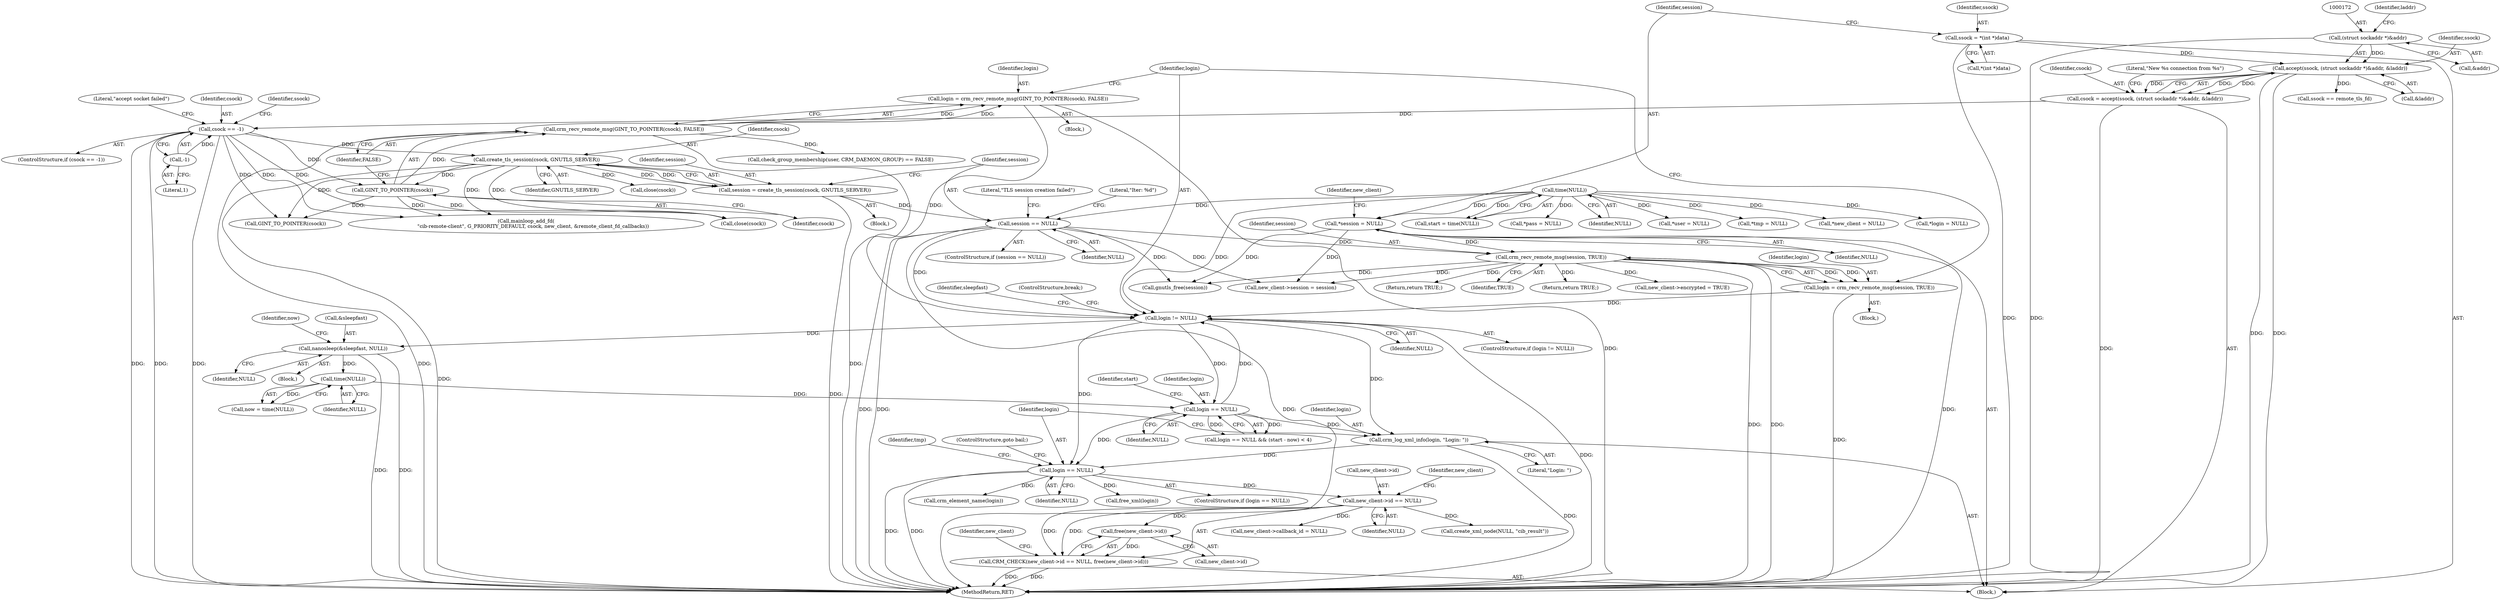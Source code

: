 digraph "1_pacemaker_564f7cc2a51dcd2f28ab12a13394f31be5aa3c93_2@pointer" {
"1000355" [label="(Call,free(new_client->id))"];
"1000350" [label="(Call,new_client->id == NULL)"];
"1000271" [label="(Call,login == NULL)"];
"1000267" [label="(Call,crm_log_xml_info(login, \"Login: \"))"];
"1000259" [label="(Call,login == NULL)"];
"1000245" [label="(Call,login != NULL)"];
"1000238" [label="(Call,login = crm_recv_remote_msg(GINT_TO_POINTER(csock), FALSE))"];
"1000240" [label="(Call,crm_recv_remote_msg(GINT_TO_POINTER(csock), FALSE))"];
"1000241" [label="(Call,GINT_TO_POINTER(csock))"];
"1000190" [label="(Call,csock == -1)"];
"1000167" [label="(Call,csock = accept(ssock, (struct sockaddr *)&addr, &laddr))"];
"1000169" [label="(Call,accept(ssock, (struct sockaddr *)&addr, &laddr))"];
"1000129" [label="(Call,ssock = *(int *)data)"];
"1000171" [label="(Call,(struct sockaddr *)&addr)"];
"1000192" [label="(Call,-1)"];
"1000206" [label="(Call,create_tls_session(csock, GNUTLS_SERVER))"];
"1000231" [label="(Call,login = crm_recv_remote_msg(session, TRUE))"];
"1000233" [label="(Call,crm_recv_remote_msg(session, TRUE))"];
"1000210" [label="(Call,session == NULL)"];
"1000204" [label="(Call,session = create_tls_session(csock, GNUTLS_SERVER))"];
"1000125" [label="(Call,time(NULL))"];
"1000136" [label="(Call,*session = NULL)"];
"1000256" [label="(Call,time(NULL))"];
"1000250" [label="(Call,nanosleep(&sleepfast, NULL))"];
"1000349" [label="(Call,CRM_CHECK(new_client->id == NULL, free(new_client->id)))"];
"1000204" [label="(Call,session = create_tls_session(csock, GNUTLS_SERVER))"];
"1000178" [label="(Literal,\"New %s connection from %s\")"];
"1000270" [label="(ControlStructure,if (login == NULL))"];
"1000234" [label="(Identifier,session)"];
"1000130" [label="(Identifier,ssock)"];
"1000268" [label="(Identifier,login)"];
"1000180" [label="(Call,ssock == remote_tls_fd)"];
"1000251" [label="(Call,&sleepfast)"];
"1000196" [label="(Literal,\"accept socket failed\")"];
"1000314" [label="(Call,check_group_membership(user, CRM_DAEMON_GROUP) == FALSE)"];
"1000351" [label="(Call,new_client->id)"];
"1000271" [label="(Call,login == NULL)"];
"1000242" [label="(Identifier,csock)"];
"1000175" [label="(Call,&laddr)"];
"1000131" [label="(Call,*(int *)data)"];
"1000176" [label="(Identifier,laddr)"];
"1000215" [label="(Literal,\"TLS session creation failed\")"];
"1000137" [label="(Identifier,session)"];
"1000260" [label="(Identifier,login)"];
"1000457" [label="(Call,gnutls_free(session))"];
"1000212" [label="(Identifier,NULL)"];
"1000253" [label="(Identifier,NULL)"];
"1000355" [label="(Call,free(new_client->id))"];
"1000256" [label="(Call,time(NULL))"];
"1000275" [label="(ControlStructure,goto bail;)"];
"1000152" [label="(Call,*pass = NULL)"];
"1000246" [label="(Identifier,login)"];
"1000361" [label="(Identifier,new_client)"];
"1000243" [label="(Identifier,FALSE)"];
"1000240" [label="(Call,crm_recv_remote_msg(GINT_TO_POINTER(csock), FALSE))"];
"1000463" [label="(Return,return TRUE;)"];
"1000207" [label="(Identifier,csock)"];
"1000247" [label="(Identifier,NULL)"];
"1000193" [label="(Literal,1)"];
"1000126" [label="(Identifier,NULL)"];
"1000216" [label="(Call,close(csock))"];
"1000148" [label="(Call,*user = NULL)"];
"1000442" [label="(Return,return TRUE;)"];
"1000239" [label="(Identifier,login)"];
"1000168" [label="(Identifier,csock)"];
"1000429" [label="(Call,mainloop_add_fd(\n         \"cib-remote-client\", G_PRIORITY_DEFAULT, csock, new_client, &remote_client_fd_callbacks))"];
"1000357" [label="(Identifier,new_client)"];
"1000356" [label="(Call,new_client->id)"];
"1000156" [label="(Call,*tmp = NULL)"];
"1000269" [label="(Literal,\"Login: \")"];
"1000273" [label="(Identifier,NULL)"];
"1000370" [label="(Call,new_client->callback_id = NULL)"];
"1000267" [label="(Call,crm_log_xml_info(login, \"Login: \"))"];
"1000108" [label="(Block,)"];
"1000250" [label="(Call,nanosleep(&sleepfast, NULL))"];
"1000203" [label="(Block,)"];
"1000350" [label="(Call,new_client->id == NULL)"];
"1000125" [label="(Call,time(NULL))"];
"1000396" [label="(Call,GINT_TO_POINTER(csock))"];
"1000191" [label="(Identifier,csock)"];
"1000192" [label="(Call,-1)"];
"1000278" [label="(Call,crm_element_name(login))"];
"1000206" [label="(Call,create_tls_session(csock, GNUTLS_SERVER))"];
"1000277" [label="(Identifier,tmp)"];
"1000230" [label="(Block,)"];
"1000233" [label="(Call,crm_recv_remote_msg(session, TRUE))"];
"1000232" [label="(Identifier,login)"];
"1000380" [label="(Call,new_client->encrypted = TRUE)"];
"1000221" [label="(Block,)"];
"1000140" [label="(Call,*new_client = NULL)"];
"1000245" [label="(Call,login != NULL)"];
"1000171" [label="(Call,(struct sockaddr *)&addr)"];
"1000235" [label="(Identifier,TRUE)"];
"1000129" [label="(Call,ssock = *(int *)data)"];
"1000238" [label="(Call,login = crm_recv_remote_msg(GINT_TO_POINTER(csock), FALSE))"];
"1000209" [label="(ControlStructure,if (session == NULL))"];
"1000465" [label="(MethodReturn,RET)"];
"1000261" [label="(Identifier,NULL)"];
"1000136" [label="(Call,*session = NULL)"];
"1000249" [label="(ControlStructure,break;)"];
"1000144" [label="(Call,*login = NULL)"];
"1000264" [label="(Identifier,start)"];
"1000244" [label="(ControlStructure,if (login != NULL))"];
"1000272" [label="(Identifier,login)"];
"1000170" [label="(Identifier,ssock)"];
"1000190" [label="(Call,csock == -1)"];
"1000258" [label="(Call,login == NULL && (start - now) < 4)"];
"1000138" [label="(Identifier,NULL)"];
"1000241" [label="(Call,GINT_TO_POINTER(csock))"];
"1000223" [label="(Literal,\"Iter: %d\")"];
"1000208" [label="(Identifier,GNUTLS_SERVER)"];
"1000349" [label="(Call,CRM_CHECK(new_client->id == NULL, free(new_client->id)))"];
"1000354" [label="(Identifier,NULL)"];
"1000211" [label="(Identifier,session)"];
"1000255" [label="(Identifier,now)"];
"1000231" [label="(Call,login = crm_recv_remote_msg(session, TRUE))"];
"1000201" [label="(Identifier,ssock)"];
"1000402" [label="(Call,create_xml_node(NULL, \"cib_result\"))"];
"1000459" [label="(Call,close(csock))"];
"1000169" [label="(Call,accept(ssock, (struct sockaddr *)&addr, &laddr))"];
"1000259" [label="(Call,login == NULL)"];
"1000205" [label="(Identifier,session)"];
"1000210" [label="(Call,session == NULL)"];
"1000237" [label="(Block,)"];
"1000252" [label="(Identifier,sleepfast)"];
"1000123" [label="(Call,start = time(NULL))"];
"1000141" [label="(Identifier,new_client)"];
"1000254" [label="(Call,now = time(NULL))"];
"1000461" [label="(Call,free_xml(login))"];
"1000257" [label="(Identifier,NULL)"];
"1000385" [label="(Call,new_client->session = session)"];
"1000189" [label="(ControlStructure,if (csock == -1))"];
"1000173" [label="(Call,&addr)"];
"1000167" [label="(Call,csock = accept(ssock, (struct sockaddr *)&addr, &laddr))"];
"1000355" -> "1000349"  [label="AST: "];
"1000355" -> "1000356"  [label="CFG: "];
"1000356" -> "1000355"  [label="AST: "];
"1000349" -> "1000355"  [label="CFG: "];
"1000355" -> "1000349"  [label="DDG: "];
"1000350" -> "1000355"  [label="DDG: "];
"1000350" -> "1000349"  [label="AST: "];
"1000350" -> "1000354"  [label="CFG: "];
"1000351" -> "1000350"  [label="AST: "];
"1000354" -> "1000350"  [label="AST: "];
"1000357" -> "1000350"  [label="CFG: "];
"1000350" -> "1000349"  [label="DDG: "];
"1000350" -> "1000349"  [label="DDG: "];
"1000271" -> "1000350"  [label="DDG: "];
"1000350" -> "1000370"  [label="DDG: "];
"1000350" -> "1000402"  [label="DDG: "];
"1000271" -> "1000270"  [label="AST: "];
"1000271" -> "1000273"  [label="CFG: "];
"1000272" -> "1000271"  [label="AST: "];
"1000273" -> "1000271"  [label="AST: "];
"1000275" -> "1000271"  [label="CFG: "];
"1000277" -> "1000271"  [label="CFG: "];
"1000271" -> "1000465"  [label="DDG: "];
"1000271" -> "1000465"  [label="DDG: "];
"1000267" -> "1000271"  [label="DDG: "];
"1000259" -> "1000271"  [label="DDG: "];
"1000245" -> "1000271"  [label="DDG: "];
"1000271" -> "1000278"  [label="DDG: "];
"1000271" -> "1000461"  [label="DDG: "];
"1000267" -> "1000108"  [label="AST: "];
"1000267" -> "1000269"  [label="CFG: "];
"1000268" -> "1000267"  [label="AST: "];
"1000269" -> "1000267"  [label="AST: "];
"1000272" -> "1000267"  [label="CFG: "];
"1000267" -> "1000465"  [label="DDG: "];
"1000259" -> "1000267"  [label="DDG: "];
"1000245" -> "1000267"  [label="DDG: "];
"1000259" -> "1000258"  [label="AST: "];
"1000259" -> "1000261"  [label="CFG: "];
"1000260" -> "1000259"  [label="AST: "];
"1000261" -> "1000259"  [label="AST: "];
"1000264" -> "1000259"  [label="CFG: "];
"1000258" -> "1000259"  [label="CFG: "];
"1000259" -> "1000245"  [label="DDG: "];
"1000259" -> "1000258"  [label="DDG: "];
"1000259" -> "1000258"  [label="DDG: "];
"1000245" -> "1000259"  [label="DDG: "];
"1000256" -> "1000259"  [label="DDG: "];
"1000245" -> "1000244"  [label="AST: "];
"1000245" -> "1000247"  [label="CFG: "];
"1000246" -> "1000245"  [label="AST: "];
"1000247" -> "1000245"  [label="AST: "];
"1000249" -> "1000245"  [label="CFG: "];
"1000252" -> "1000245"  [label="CFG: "];
"1000245" -> "1000465"  [label="DDG: "];
"1000238" -> "1000245"  [label="DDG: "];
"1000231" -> "1000245"  [label="DDG: "];
"1000210" -> "1000245"  [label="DDG: "];
"1000125" -> "1000245"  [label="DDG: "];
"1000245" -> "1000250"  [label="DDG: "];
"1000238" -> "1000237"  [label="AST: "];
"1000238" -> "1000240"  [label="CFG: "];
"1000239" -> "1000238"  [label="AST: "];
"1000240" -> "1000238"  [label="AST: "];
"1000246" -> "1000238"  [label="CFG: "];
"1000238" -> "1000465"  [label="DDG: "];
"1000240" -> "1000238"  [label="DDG: "];
"1000240" -> "1000238"  [label="DDG: "];
"1000240" -> "1000243"  [label="CFG: "];
"1000241" -> "1000240"  [label="AST: "];
"1000243" -> "1000240"  [label="AST: "];
"1000240" -> "1000465"  [label="DDG: "];
"1000240" -> "1000465"  [label="DDG: "];
"1000241" -> "1000240"  [label="DDG: "];
"1000240" -> "1000314"  [label="DDG: "];
"1000241" -> "1000242"  [label="CFG: "];
"1000242" -> "1000241"  [label="AST: "];
"1000243" -> "1000241"  [label="CFG: "];
"1000190" -> "1000241"  [label="DDG: "];
"1000206" -> "1000241"  [label="DDG: "];
"1000241" -> "1000396"  [label="DDG: "];
"1000241" -> "1000429"  [label="DDG: "];
"1000241" -> "1000459"  [label="DDG: "];
"1000190" -> "1000189"  [label="AST: "];
"1000190" -> "1000192"  [label="CFG: "];
"1000191" -> "1000190"  [label="AST: "];
"1000192" -> "1000190"  [label="AST: "];
"1000196" -> "1000190"  [label="CFG: "];
"1000201" -> "1000190"  [label="CFG: "];
"1000190" -> "1000465"  [label="DDG: "];
"1000190" -> "1000465"  [label="DDG: "];
"1000190" -> "1000465"  [label="DDG: "];
"1000167" -> "1000190"  [label="DDG: "];
"1000192" -> "1000190"  [label="DDG: "];
"1000190" -> "1000206"  [label="DDG: "];
"1000190" -> "1000396"  [label="DDG: "];
"1000190" -> "1000429"  [label="DDG: "];
"1000190" -> "1000459"  [label="DDG: "];
"1000167" -> "1000108"  [label="AST: "];
"1000167" -> "1000169"  [label="CFG: "];
"1000168" -> "1000167"  [label="AST: "];
"1000169" -> "1000167"  [label="AST: "];
"1000178" -> "1000167"  [label="CFG: "];
"1000167" -> "1000465"  [label="DDG: "];
"1000169" -> "1000167"  [label="DDG: "];
"1000169" -> "1000167"  [label="DDG: "];
"1000169" -> "1000167"  [label="DDG: "];
"1000169" -> "1000175"  [label="CFG: "];
"1000170" -> "1000169"  [label="AST: "];
"1000171" -> "1000169"  [label="AST: "];
"1000175" -> "1000169"  [label="AST: "];
"1000169" -> "1000465"  [label="DDG: "];
"1000169" -> "1000465"  [label="DDG: "];
"1000129" -> "1000169"  [label="DDG: "];
"1000171" -> "1000169"  [label="DDG: "];
"1000169" -> "1000180"  [label="DDG: "];
"1000129" -> "1000108"  [label="AST: "];
"1000129" -> "1000131"  [label="CFG: "];
"1000130" -> "1000129"  [label="AST: "];
"1000131" -> "1000129"  [label="AST: "];
"1000137" -> "1000129"  [label="CFG: "];
"1000129" -> "1000465"  [label="DDG: "];
"1000171" -> "1000173"  [label="CFG: "];
"1000172" -> "1000171"  [label="AST: "];
"1000173" -> "1000171"  [label="AST: "];
"1000176" -> "1000171"  [label="CFG: "];
"1000171" -> "1000465"  [label="DDG: "];
"1000192" -> "1000193"  [label="CFG: "];
"1000193" -> "1000192"  [label="AST: "];
"1000206" -> "1000204"  [label="AST: "];
"1000206" -> "1000208"  [label="CFG: "];
"1000207" -> "1000206"  [label="AST: "];
"1000208" -> "1000206"  [label="AST: "];
"1000204" -> "1000206"  [label="CFG: "];
"1000206" -> "1000465"  [label="DDG: "];
"1000206" -> "1000204"  [label="DDG: "];
"1000206" -> "1000204"  [label="DDG: "];
"1000206" -> "1000216"  [label="DDG: "];
"1000206" -> "1000396"  [label="DDG: "];
"1000206" -> "1000429"  [label="DDG: "];
"1000206" -> "1000459"  [label="DDG: "];
"1000231" -> "1000230"  [label="AST: "];
"1000231" -> "1000233"  [label="CFG: "];
"1000232" -> "1000231"  [label="AST: "];
"1000233" -> "1000231"  [label="AST: "];
"1000246" -> "1000231"  [label="CFG: "];
"1000231" -> "1000465"  [label="DDG: "];
"1000233" -> "1000231"  [label="DDG: "];
"1000233" -> "1000231"  [label="DDG: "];
"1000233" -> "1000235"  [label="CFG: "];
"1000234" -> "1000233"  [label="AST: "];
"1000235" -> "1000233"  [label="AST: "];
"1000233" -> "1000465"  [label="DDG: "];
"1000233" -> "1000465"  [label="DDG: "];
"1000210" -> "1000233"  [label="DDG: "];
"1000136" -> "1000233"  [label="DDG: "];
"1000233" -> "1000380"  [label="DDG: "];
"1000233" -> "1000385"  [label="DDG: "];
"1000233" -> "1000442"  [label="DDG: "];
"1000233" -> "1000457"  [label="DDG: "];
"1000233" -> "1000463"  [label="DDG: "];
"1000210" -> "1000209"  [label="AST: "];
"1000210" -> "1000212"  [label="CFG: "];
"1000211" -> "1000210"  [label="AST: "];
"1000212" -> "1000210"  [label="AST: "];
"1000215" -> "1000210"  [label="CFG: "];
"1000223" -> "1000210"  [label="CFG: "];
"1000210" -> "1000465"  [label="DDG: "];
"1000210" -> "1000465"  [label="DDG: "];
"1000210" -> "1000465"  [label="DDG: "];
"1000204" -> "1000210"  [label="DDG: "];
"1000125" -> "1000210"  [label="DDG: "];
"1000210" -> "1000385"  [label="DDG: "];
"1000210" -> "1000457"  [label="DDG: "];
"1000204" -> "1000203"  [label="AST: "];
"1000205" -> "1000204"  [label="AST: "];
"1000211" -> "1000204"  [label="CFG: "];
"1000204" -> "1000465"  [label="DDG: "];
"1000125" -> "1000123"  [label="AST: "];
"1000125" -> "1000126"  [label="CFG: "];
"1000126" -> "1000125"  [label="AST: "];
"1000123" -> "1000125"  [label="CFG: "];
"1000125" -> "1000123"  [label="DDG: "];
"1000125" -> "1000136"  [label="DDG: "];
"1000125" -> "1000140"  [label="DDG: "];
"1000125" -> "1000144"  [label="DDG: "];
"1000125" -> "1000148"  [label="DDG: "];
"1000125" -> "1000152"  [label="DDG: "];
"1000125" -> "1000156"  [label="DDG: "];
"1000136" -> "1000108"  [label="AST: "];
"1000136" -> "1000138"  [label="CFG: "];
"1000137" -> "1000136"  [label="AST: "];
"1000138" -> "1000136"  [label="AST: "];
"1000141" -> "1000136"  [label="CFG: "];
"1000136" -> "1000465"  [label="DDG: "];
"1000136" -> "1000385"  [label="DDG: "];
"1000136" -> "1000457"  [label="DDG: "];
"1000256" -> "1000254"  [label="AST: "];
"1000256" -> "1000257"  [label="CFG: "];
"1000257" -> "1000256"  [label="AST: "];
"1000254" -> "1000256"  [label="CFG: "];
"1000256" -> "1000254"  [label="DDG: "];
"1000250" -> "1000256"  [label="DDG: "];
"1000250" -> "1000221"  [label="AST: "];
"1000250" -> "1000253"  [label="CFG: "];
"1000251" -> "1000250"  [label="AST: "];
"1000253" -> "1000250"  [label="AST: "];
"1000255" -> "1000250"  [label="CFG: "];
"1000250" -> "1000465"  [label="DDG: "];
"1000250" -> "1000465"  [label="DDG: "];
"1000349" -> "1000108"  [label="AST: "];
"1000361" -> "1000349"  [label="CFG: "];
"1000349" -> "1000465"  [label="DDG: "];
"1000349" -> "1000465"  [label="DDG: "];
}
